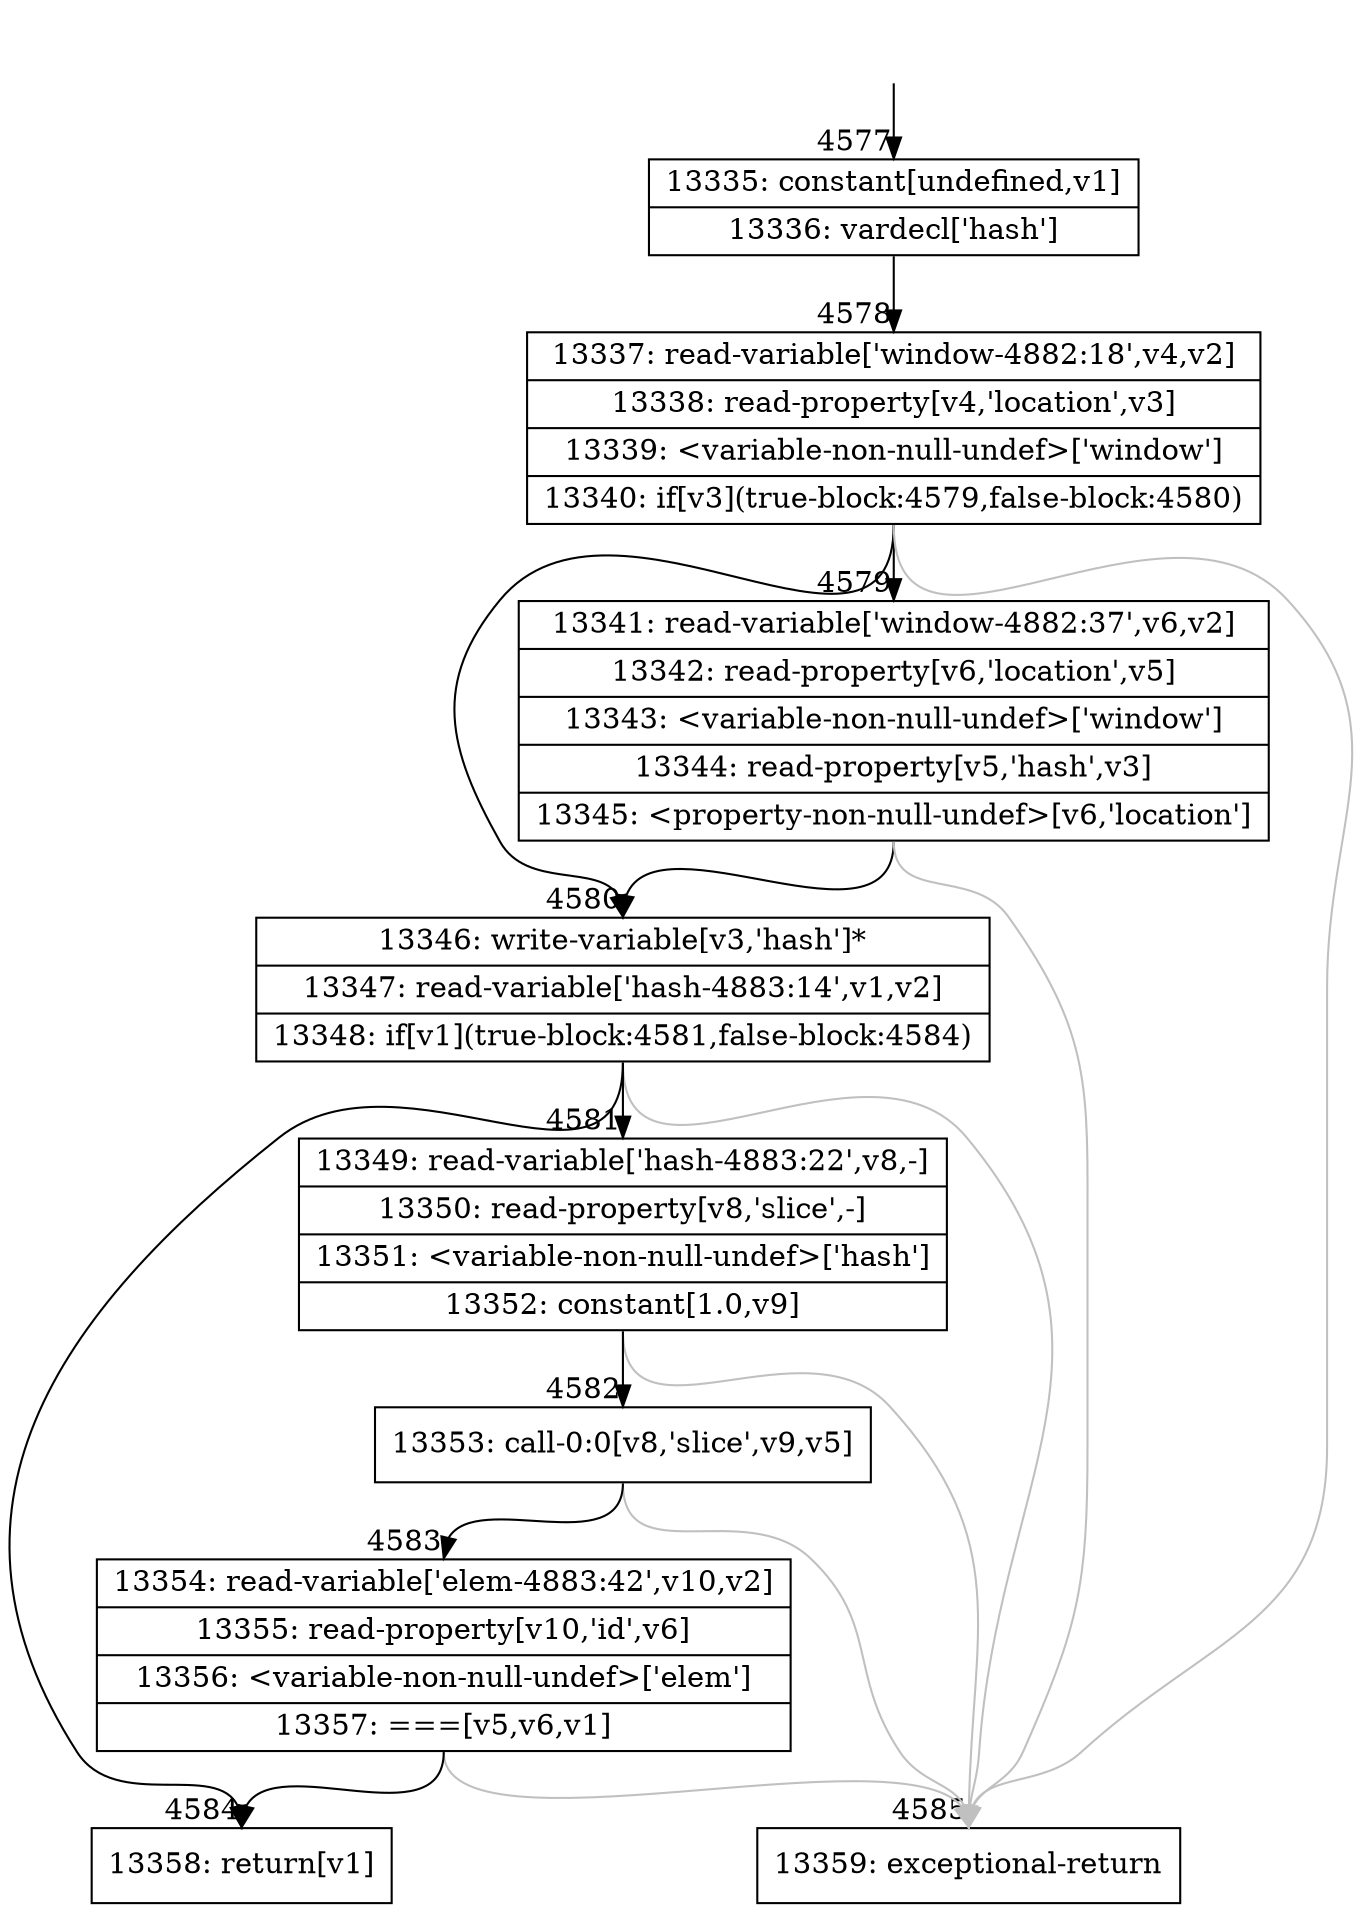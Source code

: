digraph {
rankdir="TD"
BB_entry298[shape=none,label=""];
BB_entry298 -> BB4577 [tailport=s, headport=n, headlabel="    4577"]
BB4577 [shape=record label="{13335: constant[undefined,v1]|13336: vardecl['hash']}" ] 
BB4577 -> BB4578 [tailport=s, headport=n, headlabel="      4578"]
BB4578 [shape=record label="{13337: read-variable['window-4882:18',v4,v2]|13338: read-property[v4,'location',v3]|13339: \<variable-non-null-undef\>['window']|13340: if[v3](true-block:4579,false-block:4580)}" ] 
BB4578 -> BB4580 [tailport=s, headport=n, headlabel="      4580"]
BB4578 -> BB4579 [tailport=s, headport=n, headlabel="      4579"]
BB4578 -> BB4585 [tailport=s, headport=n, color=gray, headlabel="      4585"]
BB4579 [shape=record label="{13341: read-variable['window-4882:37',v6,v2]|13342: read-property[v6,'location',v5]|13343: \<variable-non-null-undef\>['window']|13344: read-property[v5,'hash',v3]|13345: \<property-non-null-undef\>[v6,'location']}" ] 
BB4579 -> BB4580 [tailport=s, headport=n]
BB4579 -> BB4585 [tailport=s, headport=n, color=gray]
BB4580 [shape=record label="{13346: write-variable[v3,'hash']*|13347: read-variable['hash-4883:14',v1,v2]|13348: if[v1](true-block:4581,false-block:4584)}" ] 
BB4580 -> BB4584 [tailport=s, headport=n, headlabel="      4584"]
BB4580 -> BB4581 [tailport=s, headport=n, headlabel="      4581"]
BB4580 -> BB4585 [tailport=s, headport=n, color=gray]
BB4581 [shape=record label="{13349: read-variable['hash-4883:22',v8,-]|13350: read-property[v8,'slice',-]|13351: \<variable-non-null-undef\>['hash']|13352: constant[1.0,v9]}" ] 
BB4581 -> BB4582 [tailport=s, headport=n, headlabel="      4582"]
BB4581 -> BB4585 [tailport=s, headport=n, color=gray]
BB4582 [shape=record label="{13353: call-0:0[v8,'slice',v9,v5]}" ] 
BB4582 -> BB4583 [tailport=s, headport=n, headlabel="      4583"]
BB4582 -> BB4585 [tailport=s, headport=n, color=gray]
BB4583 [shape=record label="{13354: read-variable['elem-4883:42',v10,v2]|13355: read-property[v10,'id',v6]|13356: \<variable-non-null-undef\>['elem']|13357: ===[v5,v6,v1]}" ] 
BB4583 -> BB4584 [tailport=s, headport=n]
BB4583 -> BB4585 [tailport=s, headport=n, color=gray]
BB4584 [shape=record label="{13358: return[v1]}" ] 
BB4585 [shape=record label="{13359: exceptional-return}" ] 
}
